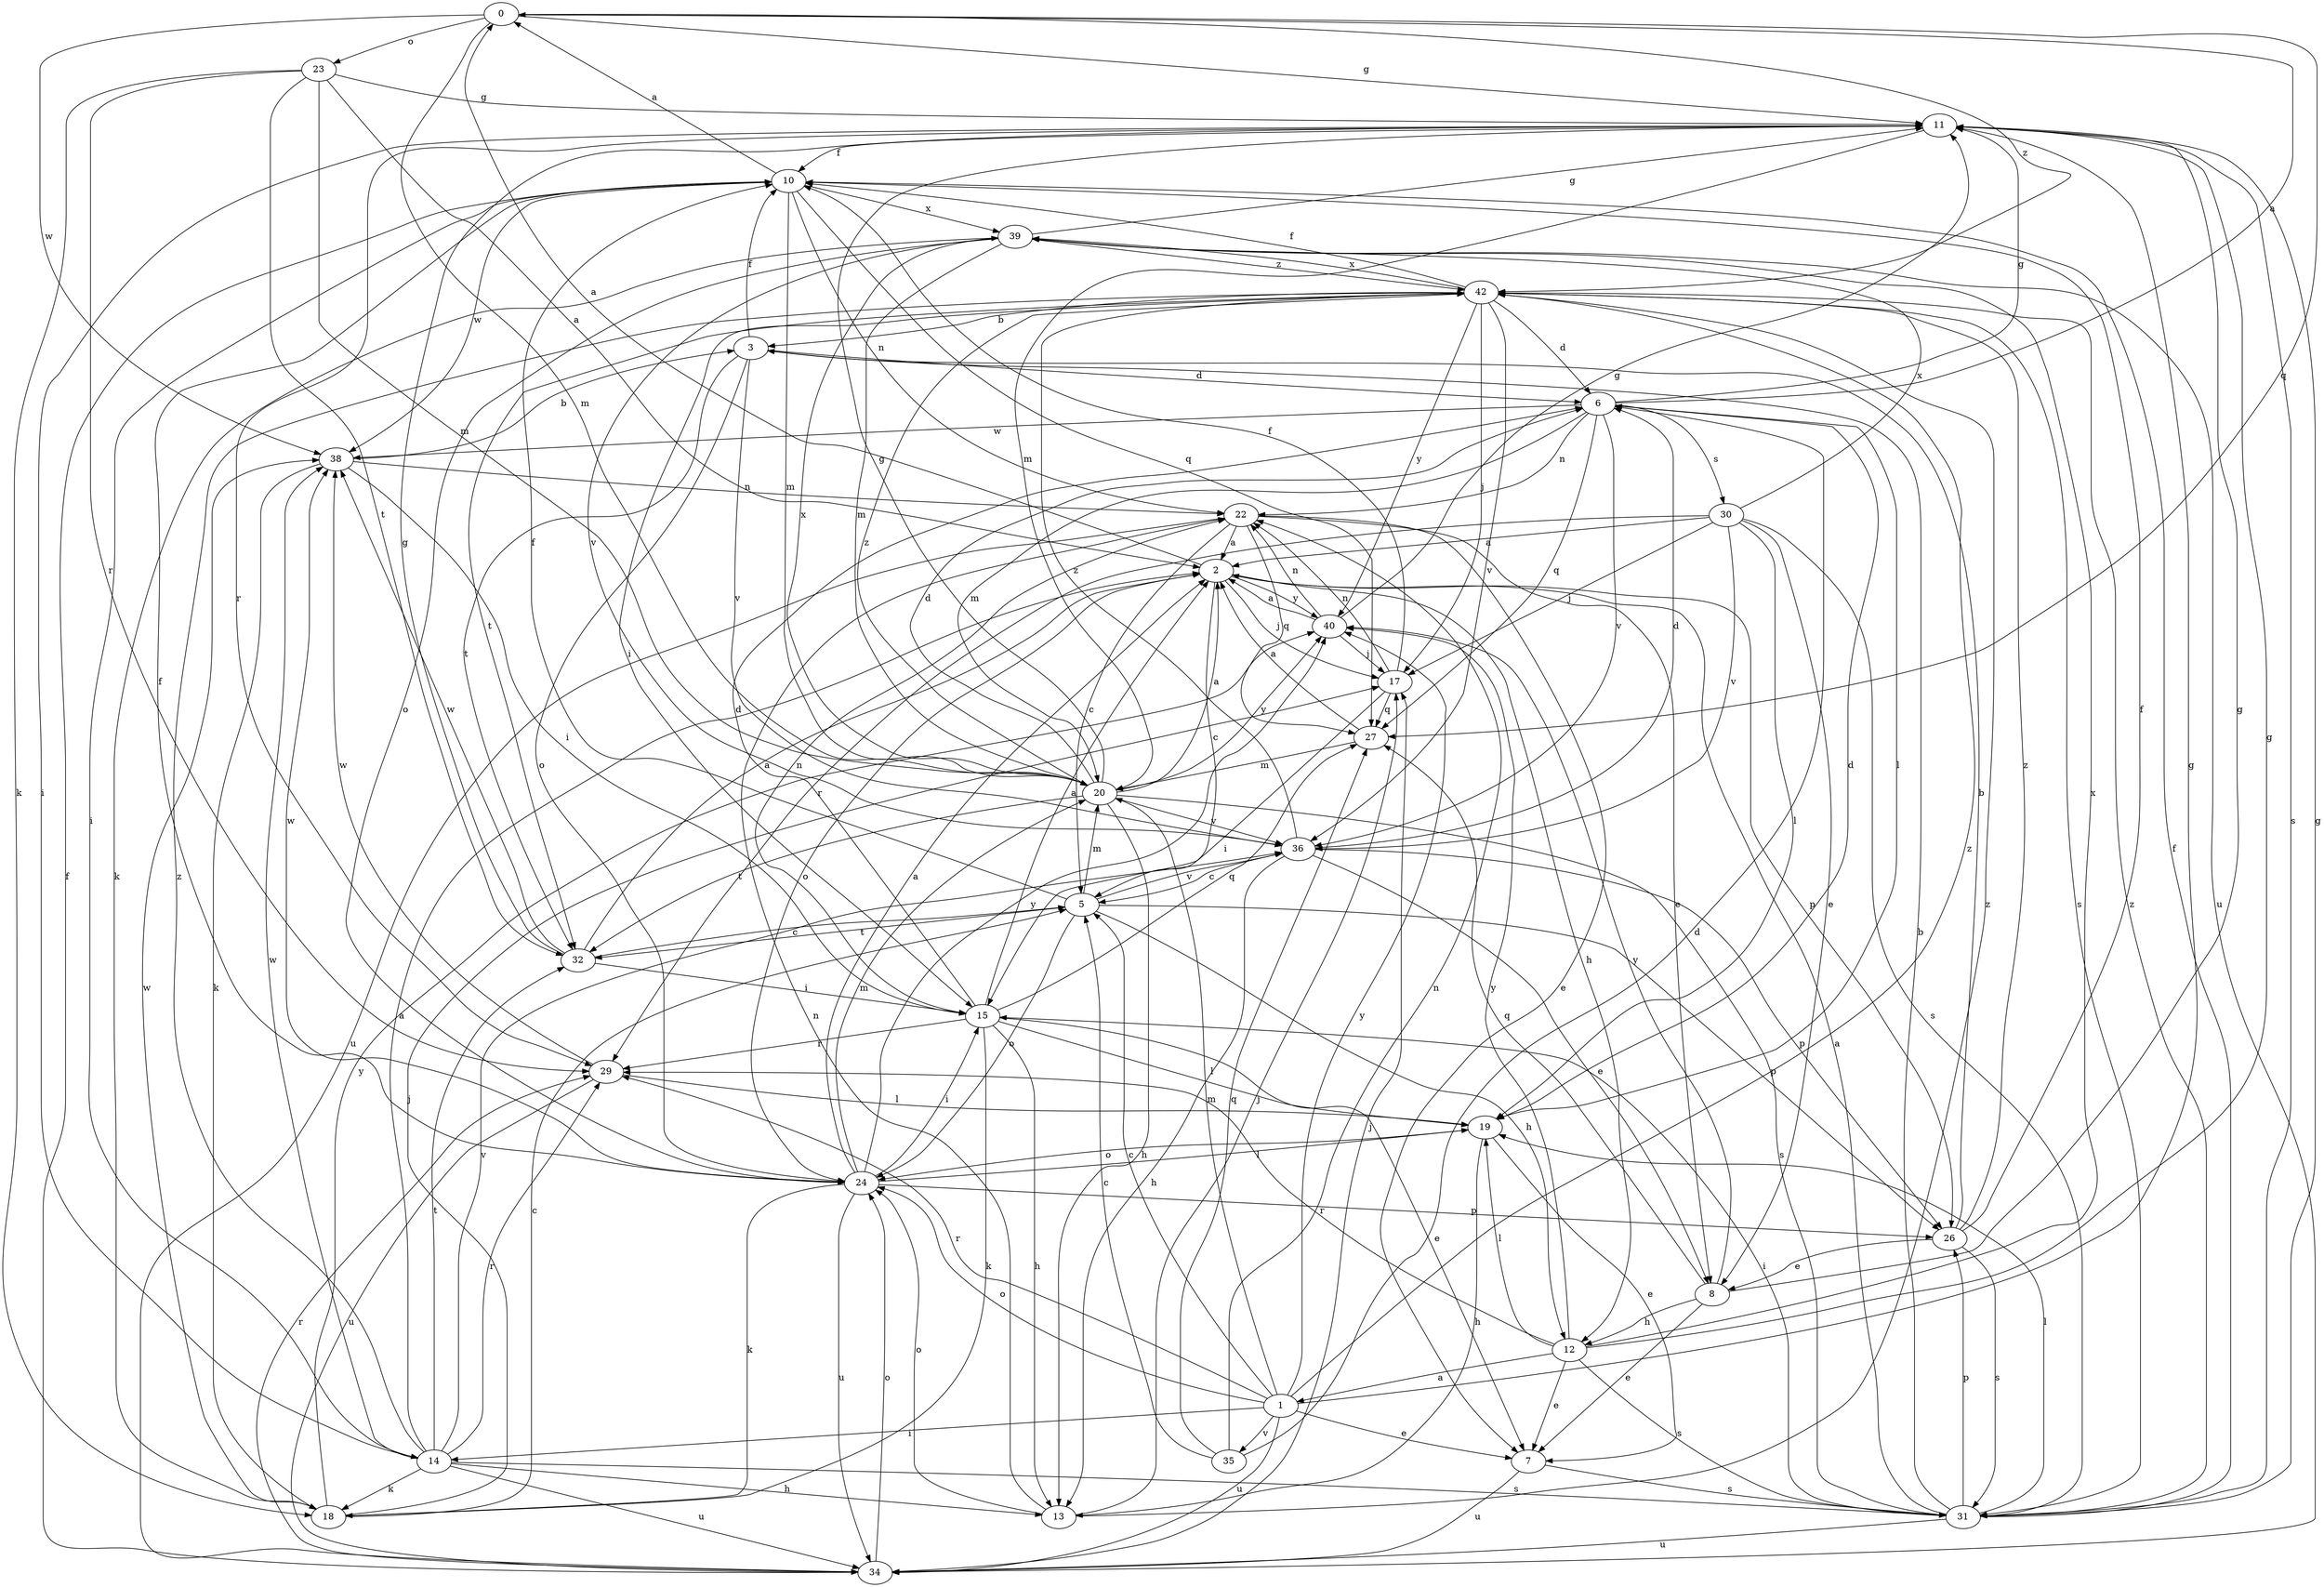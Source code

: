 strict digraph  {
0;
1;
2;
3;
5;
6;
7;
8;
10;
11;
12;
13;
14;
15;
17;
18;
19;
20;
22;
23;
24;
26;
27;
29;
30;
31;
32;
34;
35;
36;
38;
39;
40;
42;
0 -> 11  [label=g];
0 -> 20  [label=m];
0 -> 23  [label=o];
0 -> 27  [label=q];
0 -> 38  [label=w];
0 -> 42  [label=z];
1 -> 5  [label=c];
1 -> 7  [label=e];
1 -> 11  [label=g];
1 -> 14  [label=i];
1 -> 20  [label=m];
1 -> 24  [label=o];
1 -> 29  [label=r];
1 -> 34  [label=u];
1 -> 35  [label=v];
1 -> 40  [label=y];
1 -> 42  [label=z];
2 -> 0  [label=a];
2 -> 5  [label=c];
2 -> 12  [label=h];
2 -> 17  [label=j];
2 -> 24  [label=o];
2 -> 26  [label=p];
2 -> 40  [label=y];
3 -> 6  [label=d];
3 -> 10  [label=f];
3 -> 24  [label=o];
3 -> 32  [label=t];
3 -> 36  [label=v];
5 -> 10  [label=f];
5 -> 12  [label=h];
5 -> 20  [label=m];
5 -> 24  [label=o];
5 -> 26  [label=p];
5 -> 32  [label=t];
5 -> 36  [label=v];
6 -> 0  [label=a];
6 -> 11  [label=g];
6 -> 19  [label=l];
6 -> 20  [label=m];
6 -> 22  [label=n];
6 -> 27  [label=q];
6 -> 30  [label=s];
6 -> 36  [label=v];
6 -> 38  [label=w];
7 -> 31  [label=s];
7 -> 34  [label=u];
8 -> 7  [label=e];
8 -> 11  [label=g];
8 -> 12  [label=h];
8 -> 27  [label=q];
8 -> 40  [label=y];
10 -> 0  [label=a];
10 -> 14  [label=i];
10 -> 20  [label=m];
10 -> 22  [label=n];
10 -> 27  [label=q];
10 -> 38  [label=w];
10 -> 39  [label=x];
11 -> 10  [label=f];
11 -> 14  [label=i];
11 -> 20  [label=m];
11 -> 29  [label=r];
11 -> 31  [label=s];
12 -> 1  [label=a];
12 -> 7  [label=e];
12 -> 11  [label=g];
12 -> 19  [label=l];
12 -> 29  [label=r];
12 -> 31  [label=s];
12 -> 39  [label=x];
12 -> 40  [label=y];
13 -> 17  [label=j];
13 -> 22  [label=n];
13 -> 24  [label=o];
13 -> 42  [label=z];
14 -> 2  [label=a];
14 -> 13  [label=h];
14 -> 18  [label=k];
14 -> 29  [label=r];
14 -> 31  [label=s];
14 -> 32  [label=t];
14 -> 34  [label=u];
14 -> 36  [label=v];
14 -> 38  [label=w];
14 -> 42  [label=z];
15 -> 2  [label=a];
15 -> 6  [label=d];
15 -> 7  [label=e];
15 -> 13  [label=h];
15 -> 18  [label=k];
15 -> 19  [label=l];
15 -> 22  [label=n];
15 -> 27  [label=q];
15 -> 29  [label=r];
17 -> 10  [label=f];
17 -> 15  [label=i];
17 -> 22  [label=n];
17 -> 27  [label=q];
18 -> 5  [label=c];
18 -> 17  [label=j];
18 -> 38  [label=w];
18 -> 40  [label=y];
19 -> 6  [label=d];
19 -> 7  [label=e];
19 -> 13  [label=h];
19 -> 24  [label=o];
20 -> 2  [label=a];
20 -> 6  [label=d];
20 -> 11  [label=g];
20 -> 13  [label=h];
20 -> 31  [label=s];
20 -> 32  [label=t];
20 -> 36  [label=v];
20 -> 39  [label=x];
20 -> 40  [label=y];
20 -> 42  [label=z];
22 -> 2  [label=a];
22 -> 5  [label=c];
22 -> 7  [label=e];
22 -> 8  [label=e];
22 -> 27  [label=q];
22 -> 34  [label=u];
23 -> 2  [label=a];
23 -> 11  [label=g];
23 -> 18  [label=k];
23 -> 20  [label=m];
23 -> 29  [label=r];
23 -> 32  [label=t];
24 -> 2  [label=a];
24 -> 10  [label=f];
24 -> 15  [label=i];
24 -> 18  [label=k];
24 -> 19  [label=l];
24 -> 20  [label=m];
24 -> 26  [label=p];
24 -> 34  [label=u];
24 -> 38  [label=w];
24 -> 40  [label=y];
26 -> 3  [label=b];
26 -> 8  [label=e];
26 -> 10  [label=f];
26 -> 31  [label=s];
26 -> 42  [label=z];
27 -> 2  [label=a];
27 -> 20  [label=m];
29 -> 19  [label=l];
29 -> 34  [label=u];
29 -> 38  [label=w];
30 -> 2  [label=a];
30 -> 8  [label=e];
30 -> 17  [label=j];
30 -> 19  [label=l];
30 -> 29  [label=r];
30 -> 31  [label=s];
30 -> 36  [label=v];
30 -> 39  [label=x];
31 -> 2  [label=a];
31 -> 3  [label=b];
31 -> 10  [label=f];
31 -> 11  [label=g];
31 -> 15  [label=i];
31 -> 19  [label=l];
31 -> 26  [label=p];
31 -> 34  [label=u];
31 -> 42  [label=z];
32 -> 2  [label=a];
32 -> 5  [label=c];
32 -> 11  [label=g];
32 -> 15  [label=i];
32 -> 38  [label=w];
34 -> 10  [label=f];
34 -> 17  [label=j];
34 -> 24  [label=o];
34 -> 29  [label=r];
35 -> 5  [label=c];
35 -> 6  [label=d];
35 -> 22  [label=n];
35 -> 27  [label=q];
36 -> 5  [label=c];
36 -> 6  [label=d];
36 -> 8  [label=e];
36 -> 13  [label=h];
36 -> 26  [label=p];
36 -> 42  [label=z];
38 -> 3  [label=b];
38 -> 15  [label=i];
38 -> 18  [label=k];
38 -> 22  [label=n];
39 -> 11  [label=g];
39 -> 18  [label=k];
39 -> 20  [label=m];
39 -> 24  [label=o];
39 -> 34  [label=u];
39 -> 36  [label=v];
39 -> 42  [label=z];
40 -> 2  [label=a];
40 -> 11  [label=g];
40 -> 17  [label=j];
40 -> 22  [label=n];
42 -> 3  [label=b];
42 -> 6  [label=d];
42 -> 10  [label=f];
42 -> 15  [label=i];
42 -> 17  [label=j];
42 -> 31  [label=s];
42 -> 32  [label=t];
42 -> 36  [label=v];
42 -> 39  [label=x];
42 -> 40  [label=y];
}
